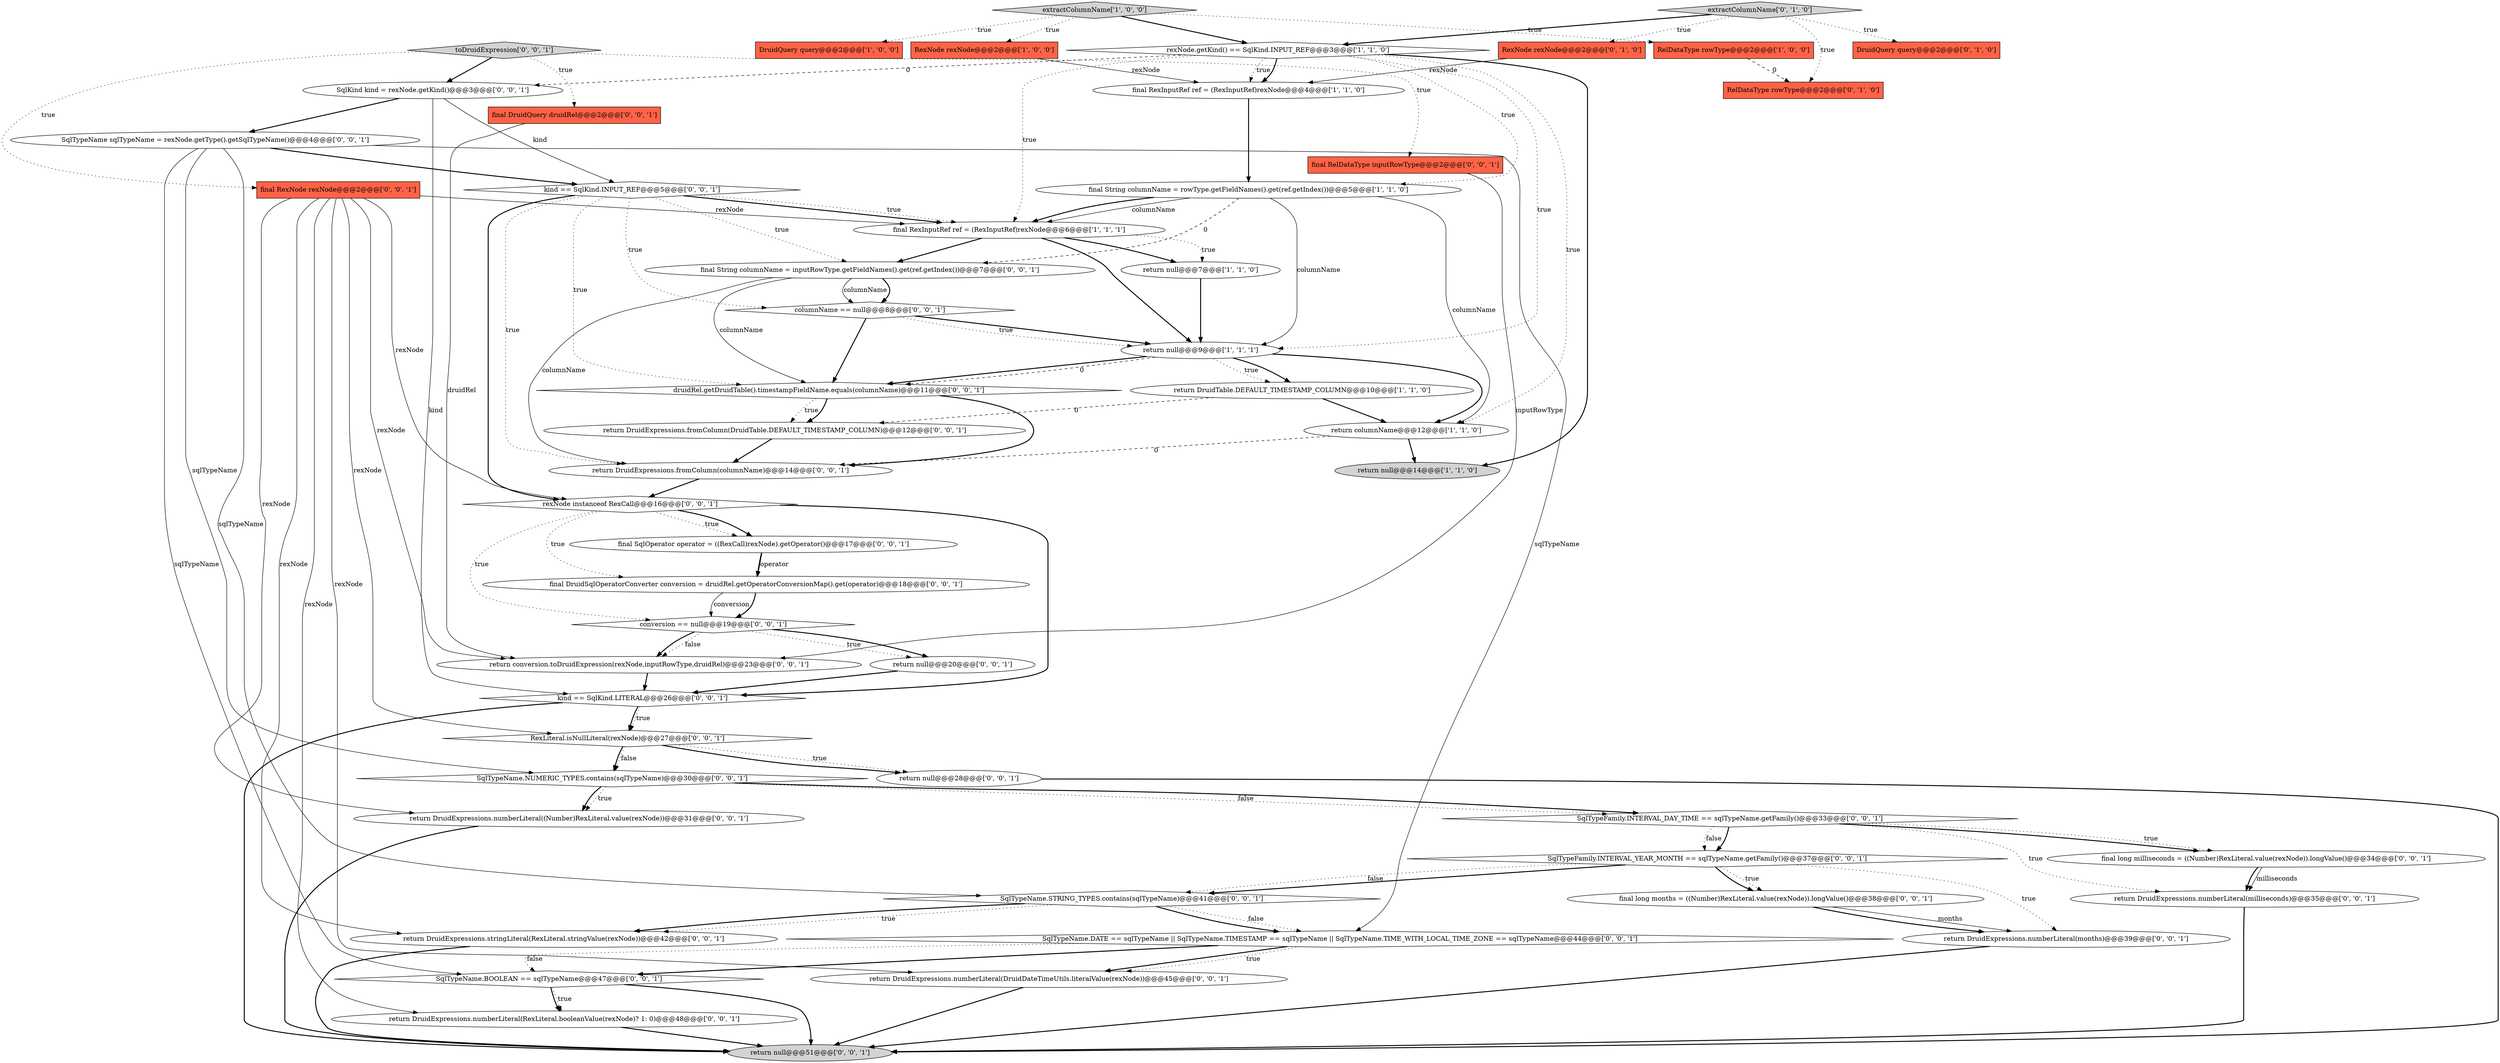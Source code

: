 digraph {
29 [style = filled, label = "druidRel.getDruidTable().timestampFieldName.equals(columnName)@@@11@@@['0', '0', '1']", fillcolor = white, shape = diamond image = "AAA0AAABBB3BBB"];
45 [style = filled, label = "final SqlOperator operator = ((RexCall)rexNode).getOperator()@@@17@@@['0', '0', '1']", fillcolor = white, shape = ellipse image = "AAA0AAABBB3BBB"];
16 [style = filled, label = "RelDataType rowType@@@2@@@['0', '1', '0']", fillcolor = tomato, shape = box image = "AAA1AAABBB2BBB"];
47 [style = filled, label = "return DruidExpressions.numberLiteral(DruidDateTimeUtils.literalValue(rexNode))@@@45@@@['0', '0', '1']", fillcolor = white, shape = ellipse image = "AAA0AAABBB3BBB"];
5 [style = filled, label = "return null@@@9@@@['1', '1', '1']", fillcolor = white, shape = ellipse image = "AAA0AAABBB1BBB"];
6 [style = filled, label = "rexNode.getKind() == SqlKind.INPUT_REF@@@3@@@['1', '1', '0']", fillcolor = white, shape = diamond image = "AAA0AAABBB1BBB"];
30 [style = filled, label = "SqlTypeName.BOOLEAN == sqlTypeName@@@47@@@['0', '0', '1']", fillcolor = white, shape = diamond image = "AAA0AAABBB3BBB"];
50 [style = filled, label = "return DruidExpressions.numberLiteral(months)@@@39@@@['0', '0', '1']", fillcolor = white, shape = ellipse image = "AAA0AAABBB3BBB"];
38 [style = filled, label = "return null@@@51@@@['0', '0', '1']", fillcolor = lightgray, shape = ellipse image = "AAA0AAABBB3BBB"];
22 [style = filled, label = "return DruidExpressions.numberLiteral(milliseconds)@@@35@@@['0', '0', '1']", fillcolor = white, shape = ellipse image = "AAA0AAABBB3BBB"];
18 [style = filled, label = "RexLiteral.isNullLiteral(rexNode)@@@27@@@['0', '0', '1']", fillcolor = white, shape = diamond image = "AAA0AAABBB3BBB"];
36 [style = filled, label = "SqlTypeFamily.INTERVAL_DAY_TIME == sqlTypeName.getFamily()@@@33@@@['0', '0', '1']", fillcolor = white, shape = diamond image = "AAA0AAABBB3BBB"];
24 [style = filled, label = "return DruidExpressions.fromColumn(DruidTable.DEFAULT_TIMESTAMP_COLUMN)@@@12@@@['0', '0', '1']", fillcolor = white, shape = ellipse image = "AAA0AAABBB3BBB"];
4 [style = filled, label = "DruidQuery query@@@2@@@['1', '0', '0']", fillcolor = tomato, shape = box image = "AAA0AAABBB1BBB"];
7 [style = filled, label = "final RexInputRef ref = (RexInputRef)rexNode@@@6@@@['1', '1', '1']", fillcolor = white, shape = ellipse image = "AAA0AAABBB1BBB"];
28 [style = filled, label = "return DruidExpressions.numberLiteral(RexLiteral.booleanValue(rexNode)? 1: 0)@@@48@@@['0', '0', '1']", fillcolor = white, shape = ellipse image = "AAA0AAABBB3BBB"];
21 [style = filled, label = "return null@@@28@@@['0', '0', '1']", fillcolor = white, shape = ellipse image = "AAA0AAABBB3BBB"];
26 [style = filled, label = "columnName == null@@@8@@@['0', '0', '1']", fillcolor = white, shape = diamond image = "AAA0AAABBB3BBB"];
41 [style = filled, label = "return null@@@20@@@['0', '0', '1']", fillcolor = white, shape = ellipse image = "AAA0AAABBB3BBB"];
27 [style = filled, label = "kind == SqlKind.LITERAL@@@26@@@['0', '0', '1']", fillcolor = white, shape = diamond image = "AAA0AAABBB3BBB"];
37 [style = filled, label = "final String columnName = inputRowType.getFieldNames().get(ref.getIndex())@@@7@@@['0', '0', '1']", fillcolor = white, shape = ellipse image = "AAA0AAABBB3BBB"];
35 [style = filled, label = "return DruidExpressions.numberLiteral((Number)RexLiteral.value(rexNode))@@@31@@@['0', '0', '1']", fillcolor = white, shape = ellipse image = "AAA0AAABBB3BBB"];
2 [style = filled, label = "extractColumnName['1', '0', '0']", fillcolor = lightgray, shape = diamond image = "AAA0AAABBB1BBB"];
44 [style = filled, label = "return DruidExpressions.fromColumn(columnName)@@@14@@@['0', '0', '1']", fillcolor = white, shape = ellipse image = "AAA0AAABBB3BBB"];
10 [style = filled, label = "return null@@@7@@@['1', '1', '0']", fillcolor = white, shape = ellipse image = "AAA0AAABBB1BBB"];
42 [style = filled, label = "SqlTypeName sqlTypeName = rexNode.getType().getSqlTypeName()@@@4@@@['0', '0', '1']", fillcolor = white, shape = ellipse image = "AAA0AAABBB3BBB"];
17 [style = filled, label = "SqlTypeName.NUMERIC_TYPES.contains(sqlTypeName)@@@30@@@['0', '0', '1']", fillcolor = white, shape = diamond image = "AAA0AAABBB3BBB"];
40 [style = filled, label = "conversion == null@@@19@@@['0', '0', '1']", fillcolor = white, shape = diamond image = "AAA0AAABBB3BBB"];
46 [style = filled, label = "SqlTypeFamily.INTERVAL_YEAR_MONTH == sqlTypeName.getFamily()@@@37@@@['0', '0', '1']", fillcolor = white, shape = diamond image = "AAA0AAABBB3BBB"];
9 [style = filled, label = "return null@@@14@@@['1', '1', '0']", fillcolor = lightgray, shape = ellipse image = "AAA0AAABBB1BBB"];
48 [style = filled, label = "final DruidSqlOperatorConverter conversion = druidRel.getOperatorConversionMap().get(operator)@@@18@@@['0', '0', '1']", fillcolor = white, shape = ellipse image = "AAA0AAABBB3BBB"];
19 [style = filled, label = "rexNode instanceof RexCall@@@16@@@['0', '0', '1']", fillcolor = white, shape = diamond image = "AAA0AAABBB3BBB"];
52 [style = filled, label = "SqlTypeName.DATE == sqlTypeName || SqlTypeName.TIMESTAMP == sqlTypeName || SqlTypeName.TIME_WITH_LOCAL_TIME_ZONE == sqlTypeName@@@44@@@['0', '0', '1']", fillcolor = white, shape = diamond image = "AAA0AAABBB3BBB"];
0 [style = filled, label = "final RexInputRef ref = (RexInputRef)rexNode@@@4@@@['1', '1', '0']", fillcolor = white, shape = ellipse image = "AAA0AAABBB1BBB"];
23 [style = filled, label = "SqlKind kind = rexNode.getKind()@@@3@@@['0', '0', '1']", fillcolor = white, shape = ellipse image = "AAA0AAABBB3BBB"];
39 [style = filled, label = "toDruidExpression['0', '0', '1']", fillcolor = lightgray, shape = diamond image = "AAA0AAABBB3BBB"];
12 [style = filled, label = "final String columnName = rowType.getFieldNames().get(ref.getIndex())@@@5@@@['1', '1', '0']", fillcolor = white, shape = ellipse image = "AAA0AAABBB1BBB"];
25 [style = filled, label = "kind == SqlKind.INPUT_REF@@@5@@@['0', '0', '1']", fillcolor = white, shape = diamond image = "AAA0AAABBB3BBB"];
49 [style = filled, label = "SqlTypeName.STRING_TYPES.contains(sqlTypeName)@@@41@@@['0', '0', '1']", fillcolor = white, shape = diamond image = "AAA0AAABBB3BBB"];
31 [style = filled, label = "final RexNode rexNode@@@2@@@['0', '0', '1']", fillcolor = tomato, shape = box image = "AAA0AAABBB3BBB"];
32 [style = filled, label = "final DruidQuery druidRel@@@2@@@['0', '0', '1']", fillcolor = tomato, shape = box image = "AAA0AAABBB3BBB"];
43 [style = filled, label = "final long milliseconds = ((Number)RexLiteral.value(rexNode)).longValue()@@@34@@@['0', '0', '1']", fillcolor = white, shape = ellipse image = "AAA0AAABBB3BBB"];
20 [style = filled, label = "return conversion.toDruidExpression(rexNode,inputRowType,druidRel)@@@23@@@['0', '0', '1']", fillcolor = white, shape = ellipse image = "AAA0AAABBB3BBB"];
3 [style = filled, label = "return DruidTable.DEFAULT_TIMESTAMP_COLUMN@@@10@@@['1', '1', '0']", fillcolor = white, shape = ellipse image = "AAA0AAABBB1BBB"];
13 [style = filled, label = "RexNode rexNode@@@2@@@['0', '1', '0']", fillcolor = tomato, shape = box image = "AAA0AAABBB2BBB"];
11 [style = filled, label = "RelDataType rowType@@@2@@@['1', '0', '0']", fillcolor = tomato, shape = box image = "AAA1AAABBB1BBB"];
14 [style = filled, label = "DruidQuery query@@@2@@@['0', '1', '0']", fillcolor = tomato, shape = box image = "AAA0AAABBB2BBB"];
51 [style = filled, label = "final RelDataType inputRowType@@@2@@@['0', '0', '1']", fillcolor = tomato, shape = box image = "AAA0AAABBB3BBB"];
8 [style = filled, label = "return columnName@@@12@@@['1', '1', '0']", fillcolor = white, shape = ellipse image = "AAA0AAABBB1BBB"];
33 [style = filled, label = "final long months = ((Number)RexLiteral.value(rexNode)).longValue()@@@38@@@['0', '0', '1']", fillcolor = white, shape = ellipse image = "AAA0AAABBB3BBB"];
1 [style = filled, label = "RexNode rexNode@@@2@@@['1', '0', '0']", fillcolor = tomato, shape = box image = "AAA0AAABBB1BBB"];
34 [style = filled, label = "return DruidExpressions.stringLiteral(RexLiteral.stringValue(rexNode))@@@42@@@['0', '0', '1']", fillcolor = white, shape = ellipse image = "AAA0AAABBB3BBB"];
15 [style = filled, label = "extractColumnName['0', '1', '0']", fillcolor = lightgray, shape = diamond image = "AAA0AAABBB2BBB"];
19->40 [style = dotted, label="true"];
5->3 [style = bold, label=""];
27->38 [style = bold, label=""];
11->16 [style = dashed, label="0"];
2->6 [style = bold, label=""];
17->36 [style = dotted, label="false"];
49->34 [style = dotted, label="true"];
28->38 [style = bold, label=""];
17->35 [style = dotted, label="true"];
44->19 [style = bold, label=""];
32->20 [style = solid, label="druidRel"];
40->20 [style = dotted, label="false"];
19->45 [style = dotted, label="true"];
40->20 [style = bold, label=""];
25->29 [style = dotted, label="true"];
45->48 [style = bold, label=""];
12->7 [style = bold, label=""];
21->38 [style = bold, label=""];
20->27 [style = bold, label=""];
2->11 [style = dotted, label="true"];
17->36 [style = bold, label=""];
31->35 [style = solid, label="rexNode"];
52->47 [style = bold, label=""];
30->28 [style = bold, label=""];
33->50 [style = solid, label="months"];
39->23 [style = bold, label=""];
25->19 [style = bold, label=""];
29->44 [style = bold, label=""];
49->52 [style = dotted, label="false"];
35->38 [style = bold, label=""];
6->0 [style = dotted, label="true"];
27->18 [style = dotted, label="true"];
25->44 [style = dotted, label="true"];
40->41 [style = dotted, label="true"];
17->35 [style = bold, label=""];
5->29 [style = bold, label=""];
7->10 [style = dotted, label="true"];
48->40 [style = solid, label="conversion"];
12->37 [style = dashed, label="0"];
37->26 [style = bold, label=""];
3->24 [style = dashed, label="0"];
24->44 [style = bold, label=""];
7->37 [style = bold, label=""];
23->27 [style = solid, label="kind"];
42->52 [style = solid, label="sqlTypeName"];
46->33 [style = dotted, label="true"];
5->3 [style = dotted, label="true"];
15->16 [style = dotted, label="true"];
15->14 [style = dotted, label="true"];
25->7 [style = bold, label=""];
31->7 [style = solid, label="rexNode"];
33->50 [style = bold, label=""];
15->13 [style = dotted, label="true"];
22->38 [style = bold, label=""];
36->46 [style = bold, label=""];
7->5 [style = bold, label=""];
43->22 [style = solid, label="milliseconds"];
43->22 [style = bold, label=""];
46->33 [style = bold, label=""];
6->7 [style = dotted, label="true"];
31->18 [style = solid, label="rexNode"];
6->12 [style = dotted, label="true"];
52->30 [style = dotted, label="false"];
34->38 [style = bold, label=""];
42->49 [style = solid, label="sqlTypeName"];
30->28 [style = dotted, label="true"];
37->29 [style = solid, label="columnName"];
39->51 [style = dotted, label="true"];
25->26 [style = dotted, label="true"];
36->43 [style = bold, label=""];
39->31 [style = dotted, label="true"];
42->30 [style = solid, label="sqlTypeName"];
27->18 [style = bold, label=""];
41->27 [style = bold, label=""];
51->20 [style = solid, label="inputRowType"];
36->22 [style = dotted, label="true"];
42->25 [style = bold, label=""];
0->12 [style = bold, label=""];
18->21 [style = dotted, label="true"];
5->29 [style = dashed, label="0"];
25->7 [style = dotted, label="true"];
23->25 [style = solid, label="kind"];
12->5 [style = solid, label="columnName"];
23->42 [style = bold, label=""];
19->45 [style = bold, label=""];
10->5 [style = bold, label=""];
6->8 [style = dotted, label="true"];
3->8 [style = bold, label=""];
42->17 [style = solid, label="sqlTypeName"];
12->8 [style = solid, label="columnName"];
2->4 [style = dotted, label="true"];
46->50 [style = dotted, label="true"];
18->21 [style = bold, label=""];
52->47 [style = dotted, label="true"];
8->44 [style = dashed, label="0"];
31->47 [style = solid, label="rexNode"];
29->24 [style = dotted, label="true"];
25->37 [style = dotted, label="true"];
5->8 [style = bold, label=""];
30->38 [style = bold, label=""];
1->0 [style = solid, label="rexNode"];
19->48 [style = dotted, label="true"];
31->34 [style = solid, label="rexNode"];
12->7 [style = solid, label="columnName"];
7->10 [style = bold, label=""];
26->5 [style = bold, label=""];
26->29 [style = bold, label=""];
46->49 [style = bold, label=""];
37->26 [style = solid, label="columnName"];
18->17 [style = bold, label=""];
15->6 [style = bold, label=""];
6->0 [style = bold, label=""];
37->44 [style = solid, label="columnName"];
49->34 [style = bold, label=""];
47->38 [style = bold, label=""];
45->48 [style = solid, label="operator"];
48->40 [style = bold, label=""];
31->20 [style = solid, label="rexNode"];
36->43 [style = dotted, label="true"];
50->38 [style = bold, label=""];
39->32 [style = dotted, label="true"];
49->52 [style = bold, label=""];
13->0 [style = solid, label="rexNode"];
2->1 [style = dotted, label="true"];
19->27 [style = bold, label=""];
6->23 [style = dashed, label="0"];
40->41 [style = bold, label=""];
8->9 [style = bold, label=""];
31->28 [style = solid, label="rexNode"];
6->9 [style = bold, label=""];
46->49 [style = dotted, label="false"];
29->24 [style = bold, label=""];
26->5 [style = dotted, label="true"];
36->46 [style = dotted, label="false"];
31->19 [style = solid, label="rexNode"];
18->17 [style = dotted, label="false"];
52->30 [style = bold, label=""];
6->5 [style = dotted, label="true"];
}
